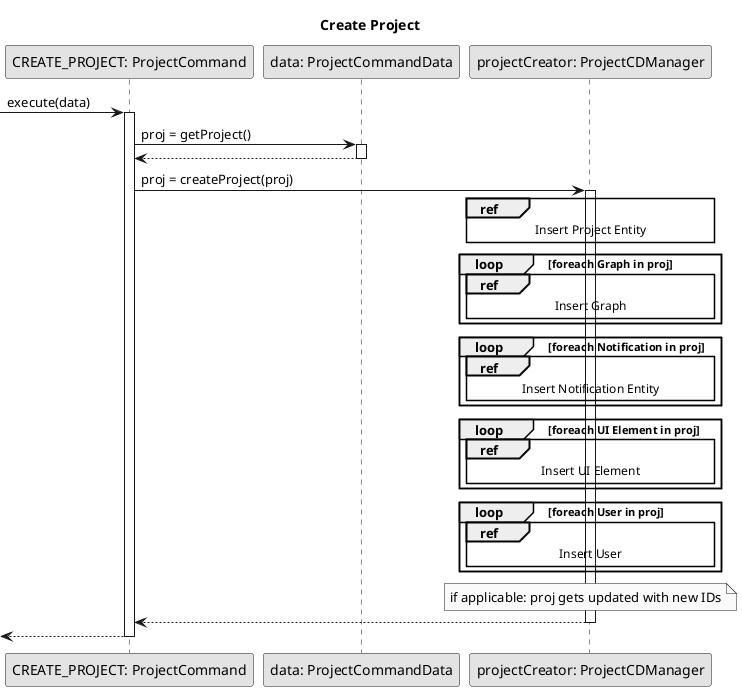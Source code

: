@startuml

skinparam monochrome true
skinparam shadowing false
skinparam genericDisplay old
skinparam classAttributeIconSize 0
hide circle

title Create Project

participant "CREATE_PROJECT: ProjectCommand" as crtCommand
participant "data: ProjectCommandData" as data
participant "projectCreator: ProjectCDManager" as cd

[-> crtCommand : execute(data)
activate crtCommand
crtCommand -> data : proj = getProject()
activate data
data --> crtCommand
deactivate data
crtCommand -> cd : proj = createProject(proj)
activate cd
ref over cd
    Insert Project Entity
end
loop foreach Graph in proj
    ref over cd
        Insert Graph
    end
end
loop foreach Notification in proj
    ref over cd
        Insert Notification Entity
    end
end
loop foreach UI Element in proj
    ref over cd
        Insert UI Element
    end
end
loop foreach User in proj
    ref over cd
        Insert User
    end
end
note over cd
    if applicable: proj gets updated with new IDs
end note
cd --> crtCommand
deactivate cd
crtCommand -->[
deactivate crtCommand


@enduml